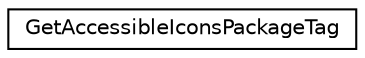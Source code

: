 digraph "类继承关系图"
{
 // LATEX_PDF_SIZE
  edge [fontname="Helvetica",fontsize="10",labelfontname="Helvetica",labelfontsize="10"];
  node [fontname="Helvetica",fontsize="10",shape=record];
  rankdir="LR";
  Node0 [label="GetAccessibleIconsPackageTag",height=0.2,width=0.4,color="black", fillcolor="white", style="filled",URL="$struct_get_accessible_icons_package_tag.html",tooltip=" "];
}
